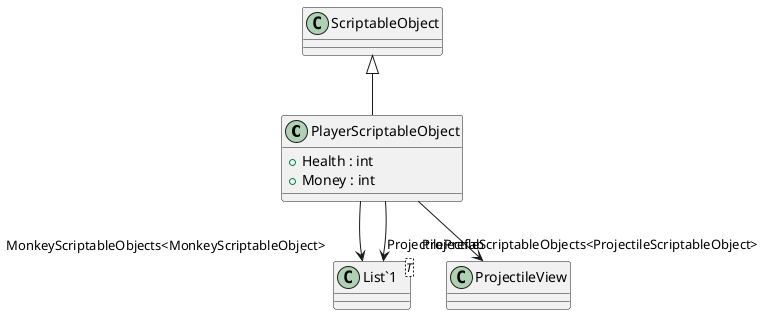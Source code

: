 @startuml
class PlayerScriptableObject {
    + Health : int
    + Money : int
}
class "List`1"<T> {
}
ScriptableObject <|-- PlayerScriptableObject
PlayerScriptableObject --> "MonkeyScriptableObjects<MonkeyScriptableObject>" "List`1"
PlayerScriptableObject --> "ProjectileScriptableObjects<ProjectileScriptableObject>" "List`1"
PlayerScriptableObject --> "ProjectilePrefab" ProjectileView
@enduml
